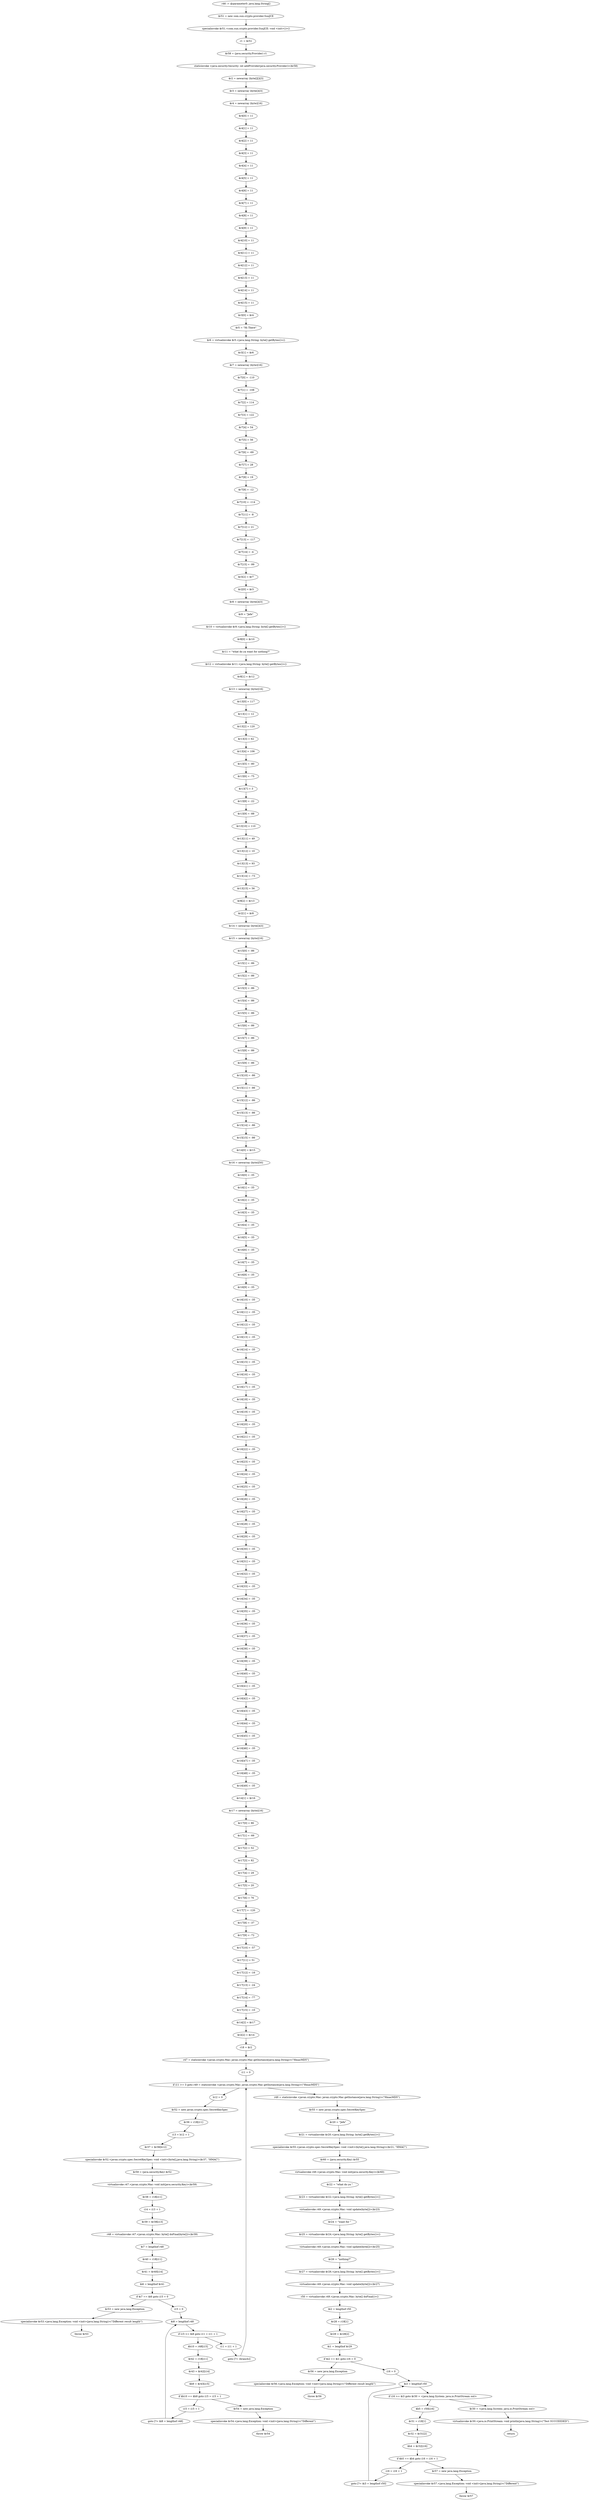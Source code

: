 digraph "unitGraph" {
    "r46 := @parameter0: java.lang.String[]"
    "$r51 = new com.sun.crypto.provider.SunJCE"
    "specialinvoke $r51.<com.sun.crypto.provider.SunJCE: void <init>()>()"
    "r1 = $r51"
    "$r58 = (java.security.Provider) r1"
    "staticinvoke <java.security.Security: int addProvider(java.security.Provider)>($r58)"
    "$r2 = newarray (byte[][])[3]"
    "$r3 = newarray (byte[])[3]"
    "$r4 = newarray (byte)[16]"
    "$r4[0] = 11"
    "$r4[1] = 11"
    "$r4[2] = 11"
    "$r4[3] = 11"
    "$r4[4] = 11"
    "$r4[5] = 11"
    "$r4[6] = 11"
    "$r4[7] = 11"
    "$r4[8] = 11"
    "$r4[9] = 11"
    "$r4[10] = 11"
    "$r4[11] = 11"
    "$r4[12] = 11"
    "$r4[13] = 11"
    "$r4[14] = 11"
    "$r4[15] = 11"
    "$r3[0] = $r4"
    "$r5 = \"Hi There\""
    "$r6 = virtualinvoke $r5.<java.lang.String: byte[] getBytes()>()"
    "$r3[1] = $r6"
    "$r7 = newarray (byte)[16]"
    "$r7[0] = -110"
    "$r7[1] = -108"
    "$r7[2] = 114"
    "$r7[3] = 122"
    "$r7[4] = 54"
    "$r7[5] = 56"
    "$r7[6] = -69"
    "$r7[7] = 28"
    "$r7[8] = 19"
    "$r7[9] = -12"
    "$r7[10] = -114"
    "$r7[11] = -8"
    "$r7[12] = 21"
    "$r7[13] = -117"
    "$r7[14] = -4"
    "$r7[15] = -99"
    "$r3[2] = $r7"
    "$r2[0] = $r3"
    "$r8 = newarray (byte[])[3]"
    "$r9 = \"Jefe\""
    "$r10 = virtualinvoke $r9.<java.lang.String: byte[] getBytes()>()"
    "$r8[0] = $r10"
    "$r11 = \"what do ya want for nothing?\""
    "$r12 = virtualinvoke $r11.<java.lang.String: byte[] getBytes()>()"
    "$r8[1] = $r12"
    "$r13 = newarray (byte)[16]"
    "$r13[0] = 117"
    "$r13[1] = 12"
    "$r13[2] = 120"
    "$r13[3] = 62"
    "$r13[4] = 106"
    "$r13[5] = -80"
    "$r13[6] = -75"
    "$r13[7] = 3"
    "$r13[8] = -22"
    "$r13[9] = -88"
    "$r13[10] = 110"
    "$r13[11] = 49"
    "$r13[12] = 10"
    "$r13[13] = 93"
    "$r13[14] = -73"
    "$r13[15] = 56"
    "$r8[2] = $r13"
    "$r2[1] = $r8"
    "$r14 = newarray (byte[])[3]"
    "$r15 = newarray (byte)[16]"
    "$r15[0] = -86"
    "$r15[1] = -86"
    "$r15[2] = -86"
    "$r15[3] = -86"
    "$r15[4] = -86"
    "$r15[5] = -86"
    "$r15[6] = -86"
    "$r15[7] = -86"
    "$r15[8] = -86"
    "$r15[9] = -86"
    "$r15[10] = -86"
    "$r15[11] = -86"
    "$r15[12] = -86"
    "$r15[13] = -86"
    "$r15[14] = -86"
    "$r15[15] = -86"
    "$r14[0] = $r15"
    "$r16 = newarray (byte)[50]"
    "$r16[0] = -35"
    "$r16[1] = -35"
    "$r16[2] = -35"
    "$r16[3] = -35"
    "$r16[4] = -35"
    "$r16[5] = -35"
    "$r16[6] = -35"
    "$r16[7] = -35"
    "$r16[8] = -35"
    "$r16[9] = -35"
    "$r16[10] = -35"
    "$r16[11] = -35"
    "$r16[12] = -35"
    "$r16[13] = -35"
    "$r16[14] = -35"
    "$r16[15] = -35"
    "$r16[16] = -35"
    "$r16[17] = -35"
    "$r16[18] = -35"
    "$r16[19] = -35"
    "$r16[20] = -35"
    "$r16[21] = -35"
    "$r16[22] = -35"
    "$r16[23] = -35"
    "$r16[24] = -35"
    "$r16[25] = -35"
    "$r16[26] = -35"
    "$r16[27] = -35"
    "$r16[28] = -35"
    "$r16[29] = -35"
    "$r16[30] = -35"
    "$r16[31] = -35"
    "$r16[32] = -35"
    "$r16[33] = -35"
    "$r16[34] = -35"
    "$r16[35] = -35"
    "$r16[36] = -35"
    "$r16[37] = -35"
    "$r16[38] = -35"
    "$r16[39] = -35"
    "$r16[40] = -35"
    "$r16[41] = -35"
    "$r16[42] = -35"
    "$r16[43] = -35"
    "$r16[44] = -35"
    "$r16[45] = -35"
    "$r16[46] = -35"
    "$r16[47] = -35"
    "$r16[48] = -35"
    "$r16[49] = -35"
    "$r14[1] = $r16"
    "$r17 = newarray (byte)[16]"
    "$r17[0] = 86"
    "$r17[1] = -66"
    "$r17[2] = 52"
    "$r17[3] = 82"
    "$r17[4] = 29"
    "$r17[5] = 20"
    "$r17[6] = 76"
    "$r17[7] = -120"
    "$r17[8] = -37"
    "$r17[9] = -72"
    "$r17[10] = -57"
    "$r17[11] = 51"
    "$r17[12] = -16"
    "$r17[13] = -24"
    "$r17[14] = -77"
    "$r17[15] = -10"
    "$r14[2] = $r17"
    "$r2[2] = $r14"
    "r18 = $r2"
    "r47 = staticinvoke <javax.crypto.Mac: javax.crypto.Mac getInstance(java.lang.String)>(\"HmacMD5\")"
    "i11 = 0"
    "if i11 >= 3 goto r49 = staticinvoke <javax.crypto.Mac: javax.crypto.Mac getInstance(java.lang.String)>(\"HmacMD5\")"
    "b12 = 0"
    "$r52 = new javax.crypto.spec.SecretKeySpec"
    "$r36 = r18[i11]"
    "i13 = b12 + 1"
    "$r37 = $r36[b12]"
    "specialinvoke $r52.<javax.crypto.spec.SecretKeySpec: void <init>(byte[],java.lang.String)>($r37, \"HMAC\")"
    "$r59 = (java.security.Key) $r52"
    "virtualinvoke r47.<javax.crypto.Mac: void init(java.security.Key)>($r59)"
    "$r38 = r18[i11]"
    "i14 = i13 + 1"
    "$r39 = $r38[i13]"
    "r48 = virtualinvoke r47.<javax.crypto.Mac: byte[] doFinal(byte[])>($r39)"
    "$i7 = lengthof r48"
    "$r40 = r18[i11]"
    "$r41 = $r40[i14]"
    "$i6 = lengthof $r41"
    "if $i7 == $i6 goto i15 = 0"
    "$r53 = new java.lang.Exception"
    "specialinvoke $r53.<java.lang.Exception: void <init>(java.lang.String)>(\"Different result length\")"
    "throw $r53"
    "i15 = 0"
    "$i8 = lengthof r48"
    "if i15 >= $i8 goto i11 = i11 + 1"
    "$b10 = r48[i15]"
    "$r42 = r18[i11]"
    "$r43 = $r42[i14]"
    "$b9 = $r43[i15]"
    "if $b10 == $b9 goto i15 = i15 + 1"
    "$r54 = new java.lang.Exception"
    "specialinvoke $r54.<java.lang.Exception: void <init>(java.lang.String)>(\"Different\")"
    "throw $r54"
    "i15 = i15 + 1"
    "goto [?= $i8 = lengthof r48]"
    "i11 = i11 + 1"
    "goto [?= (branch)]"
    "r49 = staticinvoke <javax.crypto.Mac: javax.crypto.Mac getInstance(java.lang.String)>(\"HmacMD5\")"
    "$r55 = new javax.crypto.spec.SecretKeySpec"
    "$r20 = \"Jefe\""
    "$r21 = virtualinvoke $r20.<java.lang.String: byte[] getBytes()>()"
    "specialinvoke $r55.<javax.crypto.spec.SecretKeySpec: void <init>(byte[],java.lang.String)>($r21, \"HMAC\")"
    "$r60 = (java.security.Key) $r55"
    "virtualinvoke r49.<javax.crypto.Mac: void init(java.security.Key)>($r60)"
    "$r22 = \"what do ya \""
    "$r23 = virtualinvoke $r22.<java.lang.String: byte[] getBytes()>()"
    "virtualinvoke r49.<javax.crypto.Mac: void update(byte[])>($r23)"
    "$r24 = \"want for \""
    "$r25 = virtualinvoke $r24.<java.lang.String: byte[] getBytes()>()"
    "virtualinvoke r49.<javax.crypto.Mac: void update(byte[])>($r25)"
    "$r26 = \"nothing?\""
    "$r27 = virtualinvoke $r26.<java.lang.String: byte[] getBytes()>()"
    "virtualinvoke r49.<javax.crypto.Mac: void update(byte[])>($r27)"
    "r50 = virtualinvoke r49.<javax.crypto.Mac: byte[] doFinal()>()"
    "$i2 = lengthof r50"
    "$r28 = r18[1]"
    "$r29 = $r28[2]"
    "$i1 = lengthof $r29"
    "if $i2 == $i1 goto i16 = 0"
    "$r56 = new java.lang.Exception"
    "specialinvoke $r56.<java.lang.Exception: void <init>(java.lang.String)>(\"Different result length\")"
    "throw $r56"
    "i16 = 0"
    "$i3 = lengthof r50"
    "if i16 >= $i3 goto $r30 = <java.lang.System: java.io.PrintStream out>"
    "$b5 = r50[i16]"
    "$r31 = r18[1]"
    "$r32 = $r31[2]"
    "$b4 = $r32[i16]"
    "if $b5 == $b4 goto i16 = i16 + 1"
    "$r57 = new java.lang.Exception"
    "specialinvoke $r57.<java.lang.Exception: void <init>(java.lang.String)>(\"Different\")"
    "throw $r57"
    "i16 = i16 + 1"
    "goto [?= $i3 = lengthof r50]"
    "$r30 = <java.lang.System: java.io.PrintStream out>"
    "virtualinvoke $r30.<java.io.PrintStream: void println(java.lang.String)>(\"Test SUCCEEDED\")"
    "return"
    "r46 := @parameter0: java.lang.String[]"->"$r51 = new com.sun.crypto.provider.SunJCE";
    "$r51 = new com.sun.crypto.provider.SunJCE"->"specialinvoke $r51.<com.sun.crypto.provider.SunJCE: void <init>()>()";
    "specialinvoke $r51.<com.sun.crypto.provider.SunJCE: void <init>()>()"->"r1 = $r51";
    "r1 = $r51"->"$r58 = (java.security.Provider) r1";
    "$r58 = (java.security.Provider) r1"->"staticinvoke <java.security.Security: int addProvider(java.security.Provider)>($r58)";
    "staticinvoke <java.security.Security: int addProvider(java.security.Provider)>($r58)"->"$r2 = newarray (byte[][])[3]";
    "$r2 = newarray (byte[][])[3]"->"$r3 = newarray (byte[])[3]";
    "$r3 = newarray (byte[])[3]"->"$r4 = newarray (byte)[16]";
    "$r4 = newarray (byte)[16]"->"$r4[0] = 11";
    "$r4[0] = 11"->"$r4[1] = 11";
    "$r4[1] = 11"->"$r4[2] = 11";
    "$r4[2] = 11"->"$r4[3] = 11";
    "$r4[3] = 11"->"$r4[4] = 11";
    "$r4[4] = 11"->"$r4[5] = 11";
    "$r4[5] = 11"->"$r4[6] = 11";
    "$r4[6] = 11"->"$r4[7] = 11";
    "$r4[7] = 11"->"$r4[8] = 11";
    "$r4[8] = 11"->"$r4[9] = 11";
    "$r4[9] = 11"->"$r4[10] = 11";
    "$r4[10] = 11"->"$r4[11] = 11";
    "$r4[11] = 11"->"$r4[12] = 11";
    "$r4[12] = 11"->"$r4[13] = 11";
    "$r4[13] = 11"->"$r4[14] = 11";
    "$r4[14] = 11"->"$r4[15] = 11";
    "$r4[15] = 11"->"$r3[0] = $r4";
    "$r3[0] = $r4"->"$r5 = \"Hi There\"";
    "$r5 = \"Hi There\""->"$r6 = virtualinvoke $r5.<java.lang.String: byte[] getBytes()>()";
    "$r6 = virtualinvoke $r5.<java.lang.String: byte[] getBytes()>()"->"$r3[1] = $r6";
    "$r3[1] = $r6"->"$r7 = newarray (byte)[16]";
    "$r7 = newarray (byte)[16]"->"$r7[0] = -110";
    "$r7[0] = -110"->"$r7[1] = -108";
    "$r7[1] = -108"->"$r7[2] = 114";
    "$r7[2] = 114"->"$r7[3] = 122";
    "$r7[3] = 122"->"$r7[4] = 54";
    "$r7[4] = 54"->"$r7[5] = 56";
    "$r7[5] = 56"->"$r7[6] = -69";
    "$r7[6] = -69"->"$r7[7] = 28";
    "$r7[7] = 28"->"$r7[8] = 19";
    "$r7[8] = 19"->"$r7[9] = -12";
    "$r7[9] = -12"->"$r7[10] = -114";
    "$r7[10] = -114"->"$r7[11] = -8";
    "$r7[11] = -8"->"$r7[12] = 21";
    "$r7[12] = 21"->"$r7[13] = -117";
    "$r7[13] = -117"->"$r7[14] = -4";
    "$r7[14] = -4"->"$r7[15] = -99";
    "$r7[15] = -99"->"$r3[2] = $r7";
    "$r3[2] = $r7"->"$r2[0] = $r3";
    "$r2[0] = $r3"->"$r8 = newarray (byte[])[3]";
    "$r8 = newarray (byte[])[3]"->"$r9 = \"Jefe\"";
    "$r9 = \"Jefe\""->"$r10 = virtualinvoke $r9.<java.lang.String: byte[] getBytes()>()";
    "$r10 = virtualinvoke $r9.<java.lang.String: byte[] getBytes()>()"->"$r8[0] = $r10";
    "$r8[0] = $r10"->"$r11 = \"what do ya want for nothing?\"";
    "$r11 = \"what do ya want for nothing?\""->"$r12 = virtualinvoke $r11.<java.lang.String: byte[] getBytes()>()";
    "$r12 = virtualinvoke $r11.<java.lang.String: byte[] getBytes()>()"->"$r8[1] = $r12";
    "$r8[1] = $r12"->"$r13 = newarray (byte)[16]";
    "$r13 = newarray (byte)[16]"->"$r13[0] = 117";
    "$r13[0] = 117"->"$r13[1] = 12";
    "$r13[1] = 12"->"$r13[2] = 120";
    "$r13[2] = 120"->"$r13[3] = 62";
    "$r13[3] = 62"->"$r13[4] = 106";
    "$r13[4] = 106"->"$r13[5] = -80";
    "$r13[5] = -80"->"$r13[6] = -75";
    "$r13[6] = -75"->"$r13[7] = 3";
    "$r13[7] = 3"->"$r13[8] = -22";
    "$r13[8] = -22"->"$r13[9] = -88";
    "$r13[9] = -88"->"$r13[10] = 110";
    "$r13[10] = 110"->"$r13[11] = 49";
    "$r13[11] = 49"->"$r13[12] = 10";
    "$r13[12] = 10"->"$r13[13] = 93";
    "$r13[13] = 93"->"$r13[14] = -73";
    "$r13[14] = -73"->"$r13[15] = 56";
    "$r13[15] = 56"->"$r8[2] = $r13";
    "$r8[2] = $r13"->"$r2[1] = $r8";
    "$r2[1] = $r8"->"$r14 = newarray (byte[])[3]";
    "$r14 = newarray (byte[])[3]"->"$r15 = newarray (byte)[16]";
    "$r15 = newarray (byte)[16]"->"$r15[0] = -86";
    "$r15[0] = -86"->"$r15[1] = -86";
    "$r15[1] = -86"->"$r15[2] = -86";
    "$r15[2] = -86"->"$r15[3] = -86";
    "$r15[3] = -86"->"$r15[4] = -86";
    "$r15[4] = -86"->"$r15[5] = -86";
    "$r15[5] = -86"->"$r15[6] = -86";
    "$r15[6] = -86"->"$r15[7] = -86";
    "$r15[7] = -86"->"$r15[8] = -86";
    "$r15[8] = -86"->"$r15[9] = -86";
    "$r15[9] = -86"->"$r15[10] = -86";
    "$r15[10] = -86"->"$r15[11] = -86";
    "$r15[11] = -86"->"$r15[12] = -86";
    "$r15[12] = -86"->"$r15[13] = -86";
    "$r15[13] = -86"->"$r15[14] = -86";
    "$r15[14] = -86"->"$r15[15] = -86";
    "$r15[15] = -86"->"$r14[0] = $r15";
    "$r14[0] = $r15"->"$r16 = newarray (byte)[50]";
    "$r16 = newarray (byte)[50]"->"$r16[0] = -35";
    "$r16[0] = -35"->"$r16[1] = -35";
    "$r16[1] = -35"->"$r16[2] = -35";
    "$r16[2] = -35"->"$r16[3] = -35";
    "$r16[3] = -35"->"$r16[4] = -35";
    "$r16[4] = -35"->"$r16[5] = -35";
    "$r16[5] = -35"->"$r16[6] = -35";
    "$r16[6] = -35"->"$r16[7] = -35";
    "$r16[7] = -35"->"$r16[8] = -35";
    "$r16[8] = -35"->"$r16[9] = -35";
    "$r16[9] = -35"->"$r16[10] = -35";
    "$r16[10] = -35"->"$r16[11] = -35";
    "$r16[11] = -35"->"$r16[12] = -35";
    "$r16[12] = -35"->"$r16[13] = -35";
    "$r16[13] = -35"->"$r16[14] = -35";
    "$r16[14] = -35"->"$r16[15] = -35";
    "$r16[15] = -35"->"$r16[16] = -35";
    "$r16[16] = -35"->"$r16[17] = -35";
    "$r16[17] = -35"->"$r16[18] = -35";
    "$r16[18] = -35"->"$r16[19] = -35";
    "$r16[19] = -35"->"$r16[20] = -35";
    "$r16[20] = -35"->"$r16[21] = -35";
    "$r16[21] = -35"->"$r16[22] = -35";
    "$r16[22] = -35"->"$r16[23] = -35";
    "$r16[23] = -35"->"$r16[24] = -35";
    "$r16[24] = -35"->"$r16[25] = -35";
    "$r16[25] = -35"->"$r16[26] = -35";
    "$r16[26] = -35"->"$r16[27] = -35";
    "$r16[27] = -35"->"$r16[28] = -35";
    "$r16[28] = -35"->"$r16[29] = -35";
    "$r16[29] = -35"->"$r16[30] = -35";
    "$r16[30] = -35"->"$r16[31] = -35";
    "$r16[31] = -35"->"$r16[32] = -35";
    "$r16[32] = -35"->"$r16[33] = -35";
    "$r16[33] = -35"->"$r16[34] = -35";
    "$r16[34] = -35"->"$r16[35] = -35";
    "$r16[35] = -35"->"$r16[36] = -35";
    "$r16[36] = -35"->"$r16[37] = -35";
    "$r16[37] = -35"->"$r16[38] = -35";
    "$r16[38] = -35"->"$r16[39] = -35";
    "$r16[39] = -35"->"$r16[40] = -35";
    "$r16[40] = -35"->"$r16[41] = -35";
    "$r16[41] = -35"->"$r16[42] = -35";
    "$r16[42] = -35"->"$r16[43] = -35";
    "$r16[43] = -35"->"$r16[44] = -35";
    "$r16[44] = -35"->"$r16[45] = -35";
    "$r16[45] = -35"->"$r16[46] = -35";
    "$r16[46] = -35"->"$r16[47] = -35";
    "$r16[47] = -35"->"$r16[48] = -35";
    "$r16[48] = -35"->"$r16[49] = -35";
    "$r16[49] = -35"->"$r14[1] = $r16";
    "$r14[1] = $r16"->"$r17 = newarray (byte)[16]";
    "$r17 = newarray (byte)[16]"->"$r17[0] = 86";
    "$r17[0] = 86"->"$r17[1] = -66";
    "$r17[1] = -66"->"$r17[2] = 52";
    "$r17[2] = 52"->"$r17[3] = 82";
    "$r17[3] = 82"->"$r17[4] = 29";
    "$r17[4] = 29"->"$r17[5] = 20";
    "$r17[5] = 20"->"$r17[6] = 76";
    "$r17[6] = 76"->"$r17[7] = -120";
    "$r17[7] = -120"->"$r17[8] = -37";
    "$r17[8] = -37"->"$r17[9] = -72";
    "$r17[9] = -72"->"$r17[10] = -57";
    "$r17[10] = -57"->"$r17[11] = 51";
    "$r17[11] = 51"->"$r17[12] = -16";
    "$r17[12] = -16"->"$r17[13] = -24";
    "$r17[13] = -24"->"$r17[14] = -77";
    "$r17[14] = -77"->"$r17[15] = -10";
    "$r17[15] = -10"->"$r14[2] = $r17";
    "$r14[2] = $r17"->"$r2[2] = $r14";
    "$r2[2] = $r14"->"r18 = $r2";
    "r18 = $r2"->"r47 = staticinvoke <javax.crypto.Mac: javax.crypto.Mac getInstance(java.lang.String)>(\"HmacMD5\")";
    "r47 = staticinvoke <javax.crypto.Mac: javax.crypto.Mac getInstance(java.lang.String)>(\"HmacMD5\")"->"i11 = 0";
    "i11 = 0"->"if i11 >= 3 goto r49 = staticinvoke <javax.crypto.Mac: javax.crypto.Mac getInstance(java.lang.String)>(\"HmacMD5\")";
    "if i11 >= 3 goto r49 = staticinvoke <javax.crypto.Mac: javax.crypto.Mac getInstance(java.lang.String)>(\"HmacMD5\")"->"b12 = 0";
    "if i11 >= 3 goto r49 = staticinvoke <javax.crypto.Mac: javax.crypto.Mac getInstance(java.lang.String)>(\"HmacMD5\")"->"r49 = staticinvoke <javax.crypto.Mac: javax.crypto.Mac getInstance(java.lang.String)>(\"HmacMD5\")";
    "b12 = 0"->"$r52 = new javax.crypto.spec.SecretKeySpec";
    "$r52 = new javax.crypto.spec.SecretKeySpec"->"$r36 = r18[i11]";
    "$r36 = r18[i11]"->"i13 = b12 + 1";
    "i13 = b12 + 1"->"$r37 = $r36[b12]";
    "$r37 = $r36[b12]"->"specialinvoke $r52.<javax.crypto.spec.SecretKeySpec: void <init>(byte[],java.lang.String)>($r37, \"HMAC\")";
    "specialinvoke $r52.<javax.crypto.spec.SecretKeySpec: void <init>(byte[],java.lang.String)>($r37, \"HMAC\")"->"$r59 = (java.security.Key) $r52";
    "$r59 = (java.security.Key) $r52"->"virtualinvoke r47.<javax.crypto.Mac: void init(java.security.Key)>($r59)";
    "virtualinvoke r47.<javax.crypto.Mac: void init(java.security.Key)>($r59)"->"$r38 = r18[i11]";
    "$r38 = r18[i11]"->"i14 = i13 + 1";
    "i14 = i13 + 1"->"$r39 = $r38[i13]";
    "$r39 = $r38[i13]"->"r48 = virtualinvoke r47.<javax.crypto.Mac: byte[] doFinal(byte[])>($r39)";
    "r48 = virtualinvoke r47.<javax.crypto.Mac: byte[] doFinal(byte[])>($r39)"->"$i7 = lengthof r48";
    "$i7 = lengthof r48"->"$r40 = r18[i11]";
    "$r40 = r18[i11]"->"$r41 = $r40[i14]";
    "$r41 = $r40[i14]"->"$i6 = lengthof $r41";
    "$i6 = lengthof $r41"->"if $i7 == $i6 goto i15 = 0";
    "if $i7 == $i6 goto i15 = 0"->"$r53 = new java.lang.Exception";
    "if $i7 == $i6 goto i15 = 0"->"i15 = 0";
    "$r53 = new java.lang.Exception"->"specialinvoke $r53.<java.lang.Exception: void <init>(java.lang.String)>(\"Different result length\")";
    "specialinvoke $r53.<java.lang.Exception: void <init>(java.lang.String)>(\"Different result length\")"->"throw $r53";
    "i15 = 0"->"$i8 = lengthof r48";
    "$i8 = lengthof r48"->"if i15 >= $i8 goto i11 = i11 + 1";
    "if i15 >= $i8 goto i11 = i11 + 1"->"$b10 = r48[i15]";
    "if i15 >= $i8 goto i11 = i11 + 1"->"i11 = i11 + 1";
    "$b10 = r48[i15]"->"$r42 = r18[i11]";
    "$r42 = r18[i11]"->"$r43 = $r42[i14]";
    "$r43 = $r42[i14]"->"$b9 = $r43[i15]";
    "$b9 = $r43[i15]"->"if $b10 == $b9 goto i15 = i15 + 1";
    "if $b10 == $b9 goto i15 = i15 + 1"->"$r54 = new java.lang.Exception";
    "if $b10 == $b9 goto i15 = i15 + 1"->"i15 = i15 + 1";
    "$r54 = new java.lang.Exception"->"specialinvoke $r54.<java.lang.Exception: void <init>(java.lang.String)>(\"Different\")";
    "specialinvoke $r54.<java.lang.Exception: void <init>(java.lang.String)>(\"Different\")"->"throw $r54";
    "i15 = i15 + 1"->"goto [?= $i8 = lengthof r48]";
    "goto [?= $i8 = lengthof r48]"->"$i8 = lengthof r48";
    "i11 = i11 + 1"->"goto [?= (branch)]";
    "goto [?= (branch)]"->"if i11 >= 3 goto r49 = staticinvoke <javax.crypto.Mac: javax.crypto.Mac getInstance(java.lang.String)>(\"HmacMD5\")";
    "r49 = staticinvoke <javax.crypto.Mac: javax.crypto.Mac getInstance(java.lang.String)>(\"HmacMD5\")"->"$r55 = new javax.crypto.spec.SecretKeySpec";
    "$r55 = new javax.crypto.spec.SecretKeySpec"->"$r20 = \"Jefe\"";
    "$r20 = \"Jefe\""->"$r21 = virtualinvoke $r20.<java.lang.String: byte[] getBytes()>()";
    "$r21 = virtualinvoke $r20.<java.lang.String: byte[] getBytes()>()"->"specialinvoke $r55.<javax.crypto.spec.SecretKeySpec: void <init>(byte[],java.lang.String)>($r21, \"HMAC\")";
    "specialinvoke $r55.<javax.crypto.spec.SecretKeySpec: void <init>(byte[],java.lang.String)>($r21, \"HMAC\")"->"$r60 = (java.security.Key) $r55";
    "$r60 = (java.security.Key) $r55"->"virtualinvoke r49.<javax.crypto.Mac: void init(java.security.Key)>($r60)";
    "virtualinvoke r49.<javax.crypto.Mac: void init(java.security.Key)>($r60)"->"$r22 = \"what do ya \"";
    "$r22 = \"what do ya \""->"$r23 = virtualinvoke $r22.<java.lang.String: byte[] getBytes()>()";
    "$r23 = virtualinvoke $r22.<java.lang.String: byte[] getBytes()>()"->"virtualinvoke r49.<javax.crypto.Mac: void update(byte[])>($r23)";
    "virtualinvoke r49.<javax.crypto.Mac: void update(byte[])>($r23)"->"$r24 = \"want for \"";
    "$r24 = \"want for \""->"$r25 = virtualinvoke $r24.<java.lang.String: byte[] getBytes()>()";
    "$r25 = virtualinvoke $r24.<java.lang.String: byte[] getBytes()>()"->"virtualinvoke r49.<javax.crypto.Mac: void update(byte[])>($r25)";
    "virtualinvoke r49.<javax.crypto.Mac: void update(byte[])>($r25)"->"$r26 = \"nothing?\"";
    "$r26 = \"nothing?\""->"$r27 = virtualinvoke $r26.<java.lang.String: byte[] getBytes()>()";
    "$r27 = virtualinvoke $r26.<java.lang.String: byte[] getBytes()>()"->"virtualinvoke r49.<javax.crypto.Mac: void update(byte[])>($r27)";
    "virtualinvoke r49.<javax.crypto.Mac: void update(byte[])>($r27)"->"r50 = virtualinvoke r49.<javax.crypto.Mac: byte[] doFinal()>()";
    "r50 = virtualinvoke r49.<javax.crypto.Mac: byte[] doFinal()>()"->"$i2 = lengthof r50";
    "$i2 = lengthof r50"->"$r28 = r18[1]";
    "$r28 = r18[1]"->"$r29 = $r28[2]";
    "$r29 = $r28[2]"->"$i1 = lengthof $r29";
    "$i1 = lengthof $r29"->"if $i2 == $i1 goto i16 = 0";
    "if $i2 == $i1 goto i16 = 0"->"$r56 = new java.lang.Exception";
    "if $i2 == $i1 goto i16 = 0"->"i16 = 0";
    "$r56 = new java.lang.Exception"->"specialinvoke $r56.<java.lang.Exception: void <init>(java.lang.String)>(\"Different result length\")";
    "specialinvoke $r56.<java.lang.Exception: void <init>(java.lang.String)>(\"Different result length\")"->"throw $r56";
    "i16 = 0"->"$i3 = lengthof r50";
    "$i3 = lengthof r50"->"if i16 >= $i3 goto $r30 = <java.lang.System: java.io.PrintStream out>";
    "if i16 >= $i3 goto $r30 = <java.lang.System: java.io.PrintStream out>"->"$b5 = r50[i16]";
    "if i16 >= $i3 goto $r30 = <java.lang.System: java.io.PrintStream out>"->"$r30 = <java.lang.System: java.io.PrintStream out>";
    "$b5 = r50[i16]"->"$r31 = r18[1]";
    "$r31 = r18[1]"->"$r32 = $r31[2]";
    "$r32 = $r31[2]"->"$b4 = $r32[i16]";
    "$b4 = $r32[i16]"->"if $b5 == $b4 goto i16 = i16 + 1";
    "if $b5 == $b4 goto i16 = i16 + 1"->"$r57 = new java.lang.Exception";
    "if $b5 == $b4 goto i16 = i16 + 1"->"i16 = i16 + 1";
    "$r57 = new java.lang.Exception"->"specialinvoke $r57.<java.lang.Exception: void <init>(java.lang.String)>(\"Different\")";
    "specialinvoke $r57.<java.lang.Exception: void <init>(java.lang.String)>(\"Different\")"->"throw $r57";
    "i16 = i16 + 1"->"goto [?= $i3 = lengthof r50]";
    "goto [?= $i3 = lengthof r50]"->"$i3 = lengthof r50";
    "$r30 = <java.lang.System: java.io.PrintStream out>"->"virtualinvoke $r30.<java.io.PrintStream: void println(java.lang.String)>(\"Test SUCCEEDED\")";
    "virtualinvoke $r30.<java.io.PrintStream: void println(java.lang.String)>(\"Test SUCCEEDED\")"->"return";
}

